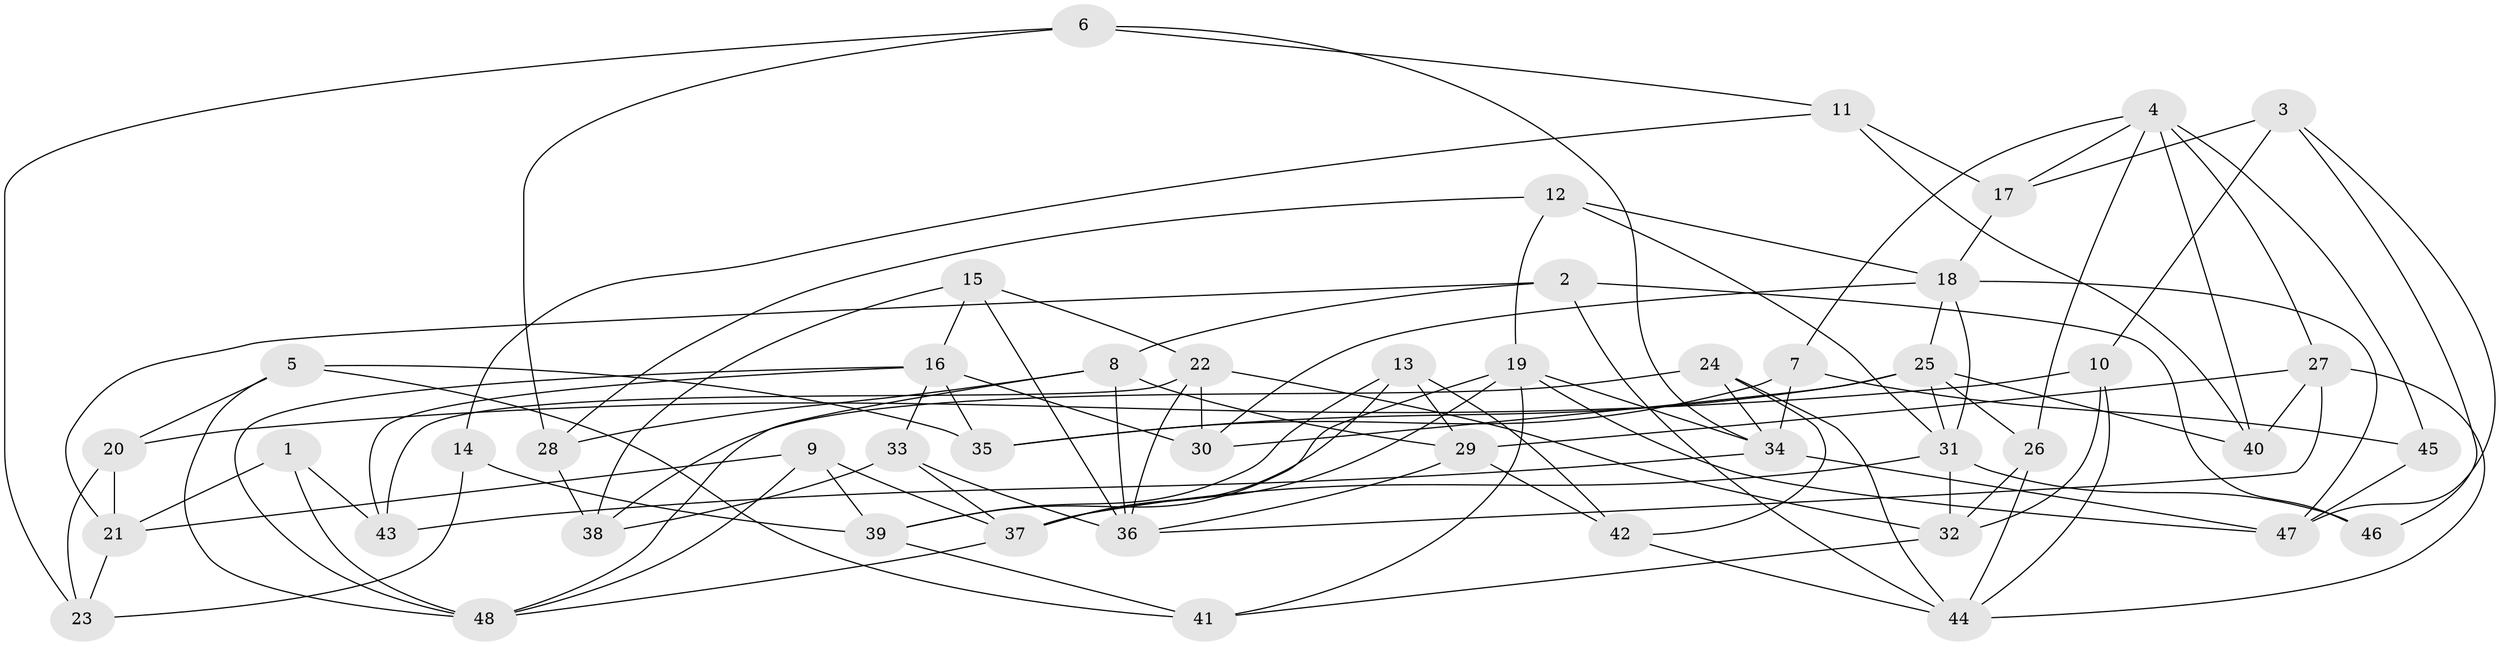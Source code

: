 // original degree distribution, {4: 1.0}
// Generated by graph-tools (version 1.1) at 2025/38/03/04/25 23:38:06]
// undirected, 48 vertices, 109 edges
graph export_dot {
  node [color=gray90,style=filled];
  1;
  2;
  3;
  4;
  5;
  6;
  7;
  8;
  9;
  10;
  11;
  12;
  13;
  14;
  15;
  16;
  17;
  18;
  19;
  20;
  21;
  22;
  23;
  24;
  25;
  26;
  27;
  28;
  29;
  30;
  31;
  32;
  33;
  34;
  35;
  36;
  37;
  38;
  39;
  40;
  41;
  42;
  43;
  44;
  45;
  46;
  47;
  48;
  1 -- 21 [weight=2.0];
  1 -- 43 [weight=1.0];
  1 -- 48 [weight=1.0];
  2 -- 8 [weight=2.0];
  2 -- 21 [weight=1.0];
  2 -- 44 [weight=1.0];
  2 -- 46 [weight=2.0];
  3 -- 10 [weight=1.0];
  3 -- 17 [weight=1.0];
  3 -- 46 [weight=1.0];
  3 -- 47 [weight=1.0];
  4 -- 7 [weight=1.0];
  4 -- 17 [weight=1.0];
  4 -- 26 [weight=1.0];
  4 -- 27 [weight=1.0];
  4 -- 40 [weight=1.0];
  4 -- 45 [weight=1.0];
  5 -- 20 [weight=1.0];
  5 -- 35 [weight=1.0];
  5 -- 41 [weight=1.0];
  5 -- 48 [weight=1.0];
  6 -- 11 [weight=1.0];
  6 -- 23 [weight=1.0];
  6 -- 28 [weight=1.0];
  6 -- 34 [weight=1.0];
  7 -- 34 [weight=1.0];
  7 -- 35 [weight=1.0];
  7 -- 45 [weight=1.0];
  8 -- 28 [weight=1.0];
  8 -- 29 [weight=1.0];
  8 -- 36 [weight=1.0];
  8 -- 48 [weight=1.0];
  9 -- 21 [weight=1.0];
  9 -- 37 [weight=1.0];
  9 -- 39 [weight=1.0];
  9 -- 48 [weight=1.0];
  10 -- 20 [weight=1.0];
  10 -- 32 [weight=1.0];
  10 -- 44 [weight=1.0];
  11 -- 14 [weight=1.0];
  11 -- 17 [weight=1.0];
  11 -- 40 [weight=1.0];
  12 -- 18 [weight=1.0];
  12 -- 19 [weight=1.0];
  12 -- 28 [weight=1.0];
  12 -- 31 [weight=1.0];
  13 -- 29 [weight=1.0];
  13 -- 37 [weight=1.0];
  13 -- 39 [weight=1.0];
  13 -- 42 [weight=1.0];
  14 -- 23 [weight=1.0];
  14 -- 39 [weight=2.0];
  15 -- 16 [weight=1.0];
  15 -- 22 [weight=1.0];
  15 -- 36 [weight=1.0];
  15 -- 38 [weight=1.0];
  16 -- 30 [weight=1.0];
  16 -- 33 [weight=1.0];
  16 -- 35 [weight=1.0];
  16 -- 43 [weight=1.0];
  16 -- 48 [weight=1.0];
  17 -- 18 [weight=1.0];
  18 -- 25 [weight=1.0];
  18 -- 30 [weight=1.0];
  18 -- 31 [weight=1.0];
  18 -- 47 [weight=1.0];
  19 -- 34 [weight=1.0];
  19 -- 37 [weight=1.0];
  19 -- 39 [weight=1.0];
  19 -- 41 [weight=1.0];
  19 -- 47 [weight=1.0];
  20 -- 21 [weight=1.0];
  20 -- 23 [weight=1.0];
  21 -- 23 [weight=1.0];
  22 -- 30 [weight=1.0];
  22 -- 32 [weight=2.0];
  22 -- 36 [weight=1.0];
  22 -- 43 [weight=1.0];
  24 -- 34 [weight=1.0];
  24 -- 38 [weight=1.0];
  24 -- 42 [weight=1.0];
  24 -- 44 [weight=1.0];
  25 -- 26 [weight=1.0];
  25 -- 30 [weight=1.0];
  25 -- 31 [weight=1.0];
  25 -- 35 [weight=1.0];
  25 -- 40 [weight=1.0];
  26 -- 32 [weight=1.0];
  26 -- 44 [weight=1.0];
  27 -- 29 [weight=2.0];
  27 -- 36 [weight=1.0];
  27 -- 40 [weight=1.0];
  27 -- 44 [weight=1.0];
  28 -- 38 [weight=1.0];
  29 -- 36 [weight=1.0];
  29 -- 42 [weight=1.0];
  31 -- 32 [weight=1.0];
  31 -- 37 [weight=1.0];
  31 -- 46 [weight=1.0];
  32 -- 41 [weight=1.0];
  33 -- 36 [weight=1.0];
  33 -- 37 [weight=1.0];
  33 -- 38 [weight=1.0];
  34 -- 43 [weight=1.0];
  34 -- 47 [weight=1.0];
  37 -- 48 [weight=1.0];
  39 -- 41 [weight=1.0];
  42 -- 44 [weight=1.0];
  45 -- 47 [weight=2.0];
}
